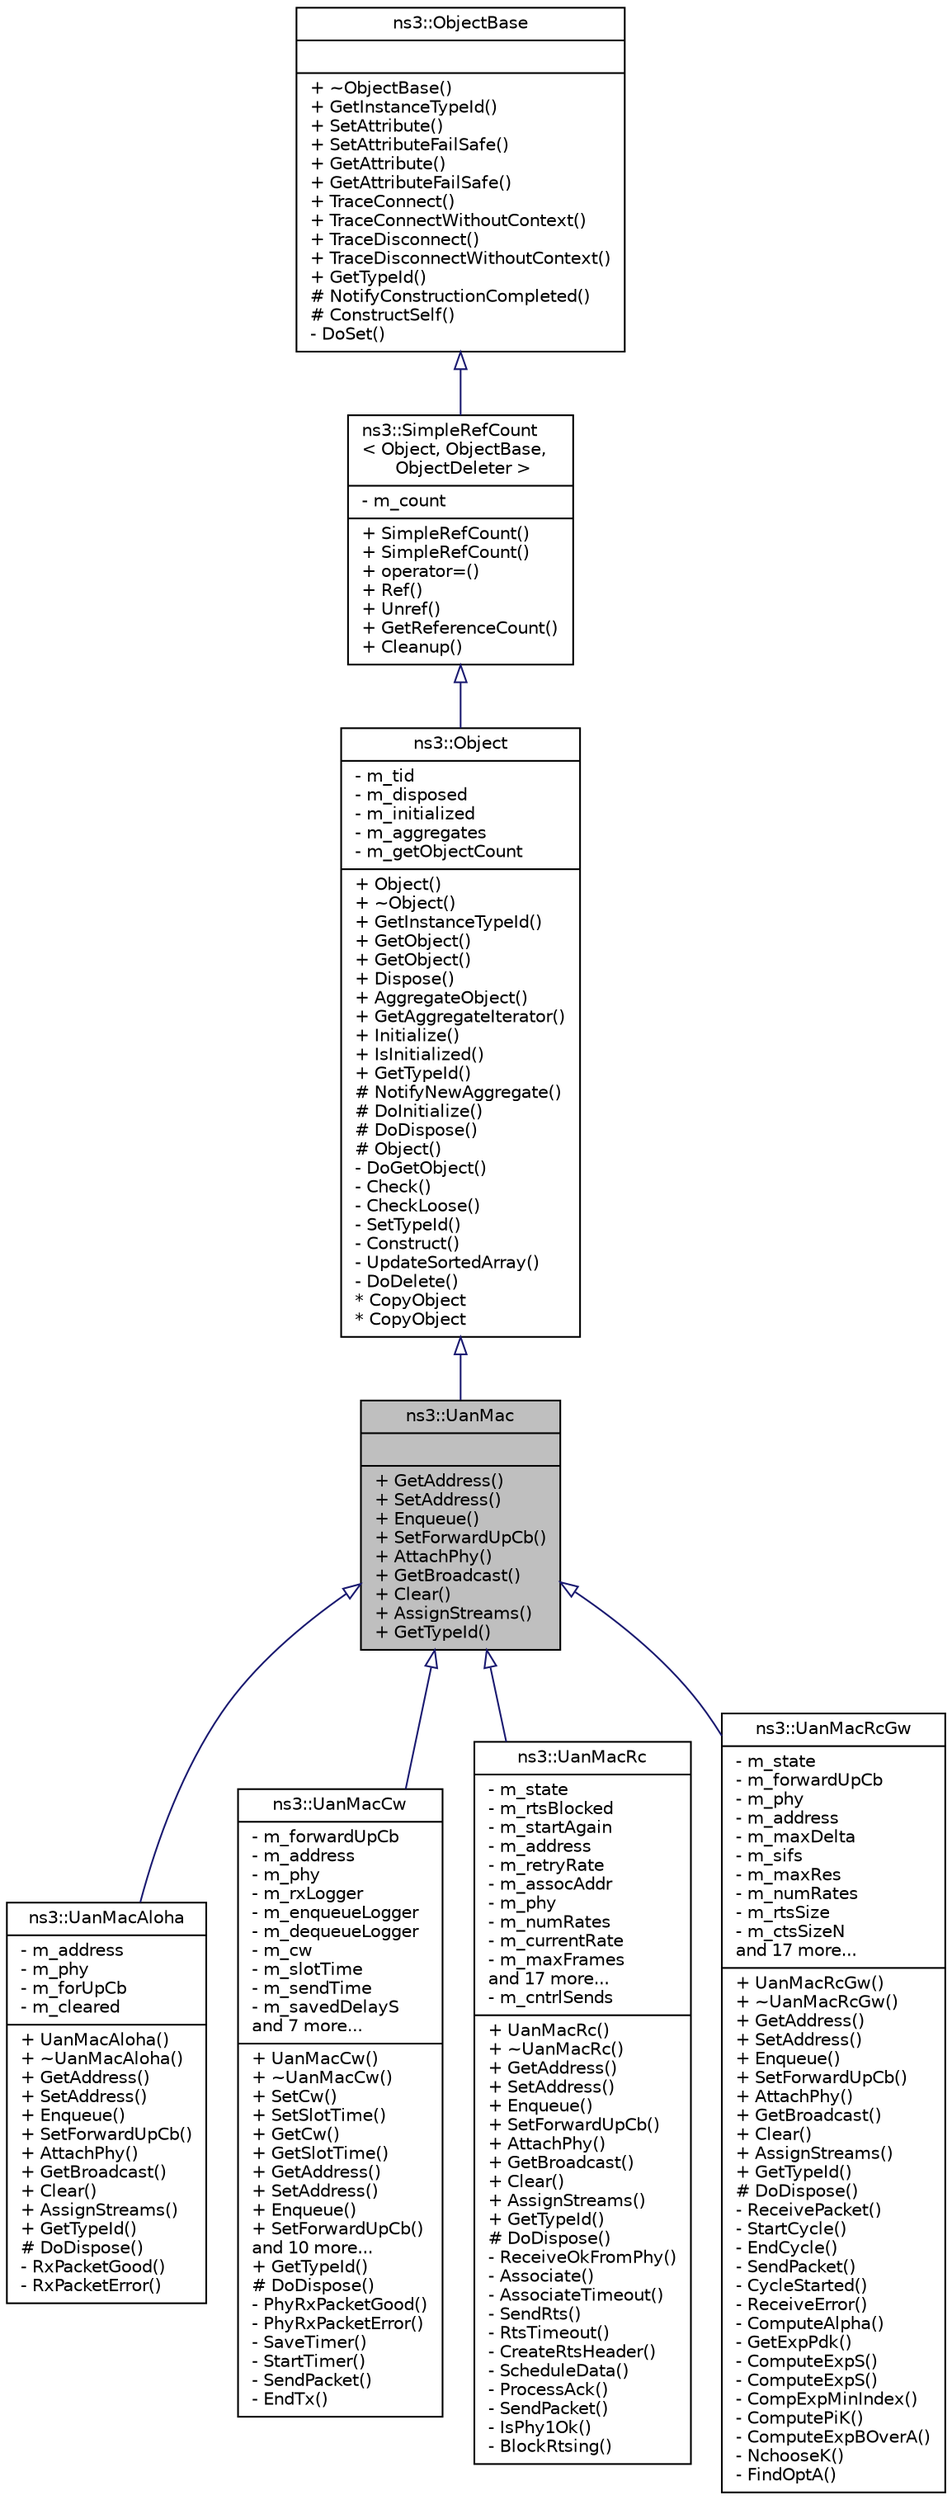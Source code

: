 digraph "ns3::UanMac"
{
  edge [fontname="Helvetica",fontsize="10",labelfontname="Helvetica",labelfontsize="10"];
  node [fontname="Helvetica",fontsize="10",shape=record];
  Node1 [label="{ns3::UanMac\n||+ GetAddress()\l+ SetAddress()\l+ Enqueue()\l+ SetForwardUpCb()\l+ AttachPhy()\l+ GetBroadcast()\l+ Clear()\l+ AssignStreams()\l+ GetTypeId()\l}",height=0.2,width=0.4,color="black", fillcolor="grey75", style="filled", fontcolor="black"];
  Node2 -> Node1 [dir="back",color="midnightblue",fontsize="10",style="solid",arrowtail="onormal"];
  Node2 [label="{ns3::Object\n|- m_tid\l- m_disposed\l- m_initialized\l- m_aggregates\l- m_getObjectCount\l|+ Object()\l+ ~Object()\l+ GetInstanceTypeId()\l+ GetObject()\l+ GetObject()\l+ Dispose()\l+ AggregateObject()\l+ GetAggregateIterator()\l+ Initialize()\l+ IsInitialized()\l+ GetTypeId()\l# NotifyNewAggregate()\l# DoInitialize()\l# DoDispose()\l# Object()\l- DoGetObject()\l- Check()\l- CheckLoose()\l- SetTypeId()\l- Construct()\l- UpdateSortedArray()\l- DoDelete()\l* CopyObject\l* CopyObject\l}",height=0.2,width=0.4,color="black", fillcolor="white", style="filled",URL="$d9/d77/classns3_1_1Object.html",tooltip="A base class which provides memory management and object aggregation. "];
  Node3 -> Node2 [dir="back",color="midnightblue",fontsize="10",style="solid",arrowtail="onormal"];
  Node3 [label="{ns3::SimpleRefCount\l\< Object, ObjectBase,\l ObjectDeleter \>\n|- m_count\l|+ SimpleRefCount()\l+ SimpleRefCount()\l+ operator=()\l+ Ref()\l+ Unref()\l+ GetReferenceCount()\l+ Cleanup()\l}",height=0.2,width=0.4,color="black", fillcolor="white", style="filled",URL="$da/da1/classns3_1_1SimpleRefCount.html"];
  Node4 -> Node3 [dir="back",color="midnightblue",fontsize="10",style="solid",arrowtail="onormal"];
  Node4 [label="{ns3::ObjectBase\n||+ ~ObjectBase()\l+ GetInstanceTypeId()\l+ SetAttribute()\l+ SetAttributeFailSafe()\l+ GetAttribute()\l+ GetAttributeFailSafe()\l+ TraceConnect()\l+ TraceConnectWithoutContext()\l+ TraceDisconnect()\l+ TraceDisconnectWithoutContext()\l+ GetTypeId()\l# NotifyConstructionCompleted()\l# ConstructSelf()\l- DoSet()\l}",height=0.2,width=0.4,color="black", fillcolor="white", style="filled",URL="$d2/dac/classns3_1_1ObjectBase.html",tooltip="Anchor the ns-3 type and attribute system. "];
  Node1 -> Node5 [dir="back",color="midnightblue",fontsize="10",style="solid",arrowtail="onormal"];
  Node5 [label="{ns3::UanMacAloha\n|- m_address\l- m_phy\l- m_forUpCb\l- m_cleared\l|+ UanMacAloha()\l+ ~UanMacAloha()\l+ GetAddress()\l+ SetAddress()\l+ Enqueue()\l+ SetForwardUpCb()\l+ AttachPhy()\l+ GetBroadcast()\l+ Clear()\l+ AssignStreams()\l+ GetTypeId()\l# DoDispose()\l- RxPacketGood()\l- RxPacketError()\l}",height=0.2,width=0.4,color="black", fillcolor="white", style="filled",URL="$d0/d10/classns3_1_1UanMacAloha.html"];
  Node1 -> Node6 [dir="back",color="midnightblue",fontsize="10",style="solid",arrowtail="onormal"];
  Node6 [label="{ns3::UanMacCw\n|- m_forwardUpCb\l- m_address\l- m_phy\l- m_rxLogger\l- m_enqueueLogger\l- m_dequeueLogger\l- m_cw\l- m_slotTime\l- m_sendTime\l- m_savedDelayS\land 7 more...\l|+ UanMacCw()\l+ ~UanMacCw()\l+ SetCw()\l+ SetSlotTime()\l+ GetCw()\l+ GetSlotTime()\l+ GetAddress()\l+ SetAddress()\l+ Enqueue()\l+ SetForwardUpCb()\land 10 more...\l+ GetTypeId()\l# DoDispose()\l- PhyRxPacketGood()\l- PhyRxPacketError()\l- SaveTimer()\l- StartTimer()\l- SendPacket()\l- EndTx()\l}",height=0.2,width=0.4,color="black", fillcolor="white", style="filled",URL="$da/db3/classns3_1_1UanMacCw.html"];
  Node1 -> Node7 [dir="back",color="midnightblue",fontsize="10",style="solid",arrowtail="onormal"];
  Node7 [label="{ns3::UanMacRc\n|- m_state\l- m_rtsBlocked\l- m_startAgain\l- m_address\l- m_retryRate\l- m_assocAddr\l- m_phy\l- m_numRates\l- m_currentRate\l- m_maxFrames\land 17 more...\l- m_cntrlSends\l|+ UanMacRc()\l+ ~UanMacRc()\l+ GetAddress()\l+ SetAddress()\l+ Enqueue()\l+ SetForwardUpCb()\l+ AttachPhy()\l+ GetBroadcast()\l+ Clear()\l+ AssignStreams()\l+ GetTypeId()\l# DoDispose()\l- ReceiveOkFromPhy()\l- Associate()\l- AssociateTimeout()\l- SendRts()\l- RtsTimeout()\l- CreateRtsHeader()\l- ScheduleData()\l- ProcessAck()\l- SendPacket()\l- IsPhy1Ok()\l- BlockRtsing()\l}",height=0.2,width=0.4,color="black", fillcolor="white", style="filled",URL="$dd/d87/classns3_1_1UanMacRc.html"];
  Node1 -> Node8 [dir="back",color="midnightblue",fontsize="10",style="solid",arrowtail="onormal"];
  Node8 [label="{ns3::UanMacRcGw\n|- m_state\l- m_forwardUpCb\l- m_phy\l- m_address\l- m_maxDelta\l- m_sifs\l- m_maxRes\l- m_numRates\l- m_rtsSize\l- m_ctsSizeN\land 17 more...\l|+ UanMacRcGw()\l+ ~UanMacRcGw()\l+ GetAddress()\l+ SetAddress()\l+ Enqueue()\l+ SetForwardUpCb()\l+ AttachPhy()\l+ GetBroadcast()\l+ Clear()\l+ AssignStreams()\l+ GetTypeId()\l# DoDispose()\l- ReceivePacket()\l- StartCycle()\l- EndCycle()\l- SendPacket()\l- CycleStarted()\l- ReceiveError()\l- ComputeAlpha()\l- GetExpPdk()\l- ComputeExpS()\l- ComputeExpS()\l- CompExpMinIndex()\l- ComputePiK()\l- ComputeExpBOverA()\l- NchooseK()\l- FindOptA()\l}",height=0.2,width=0.4,color="black", fillcolor="white", style="filled",URL="$d5/da2/classns3_1_1UanMacRcGw.html"];
}
